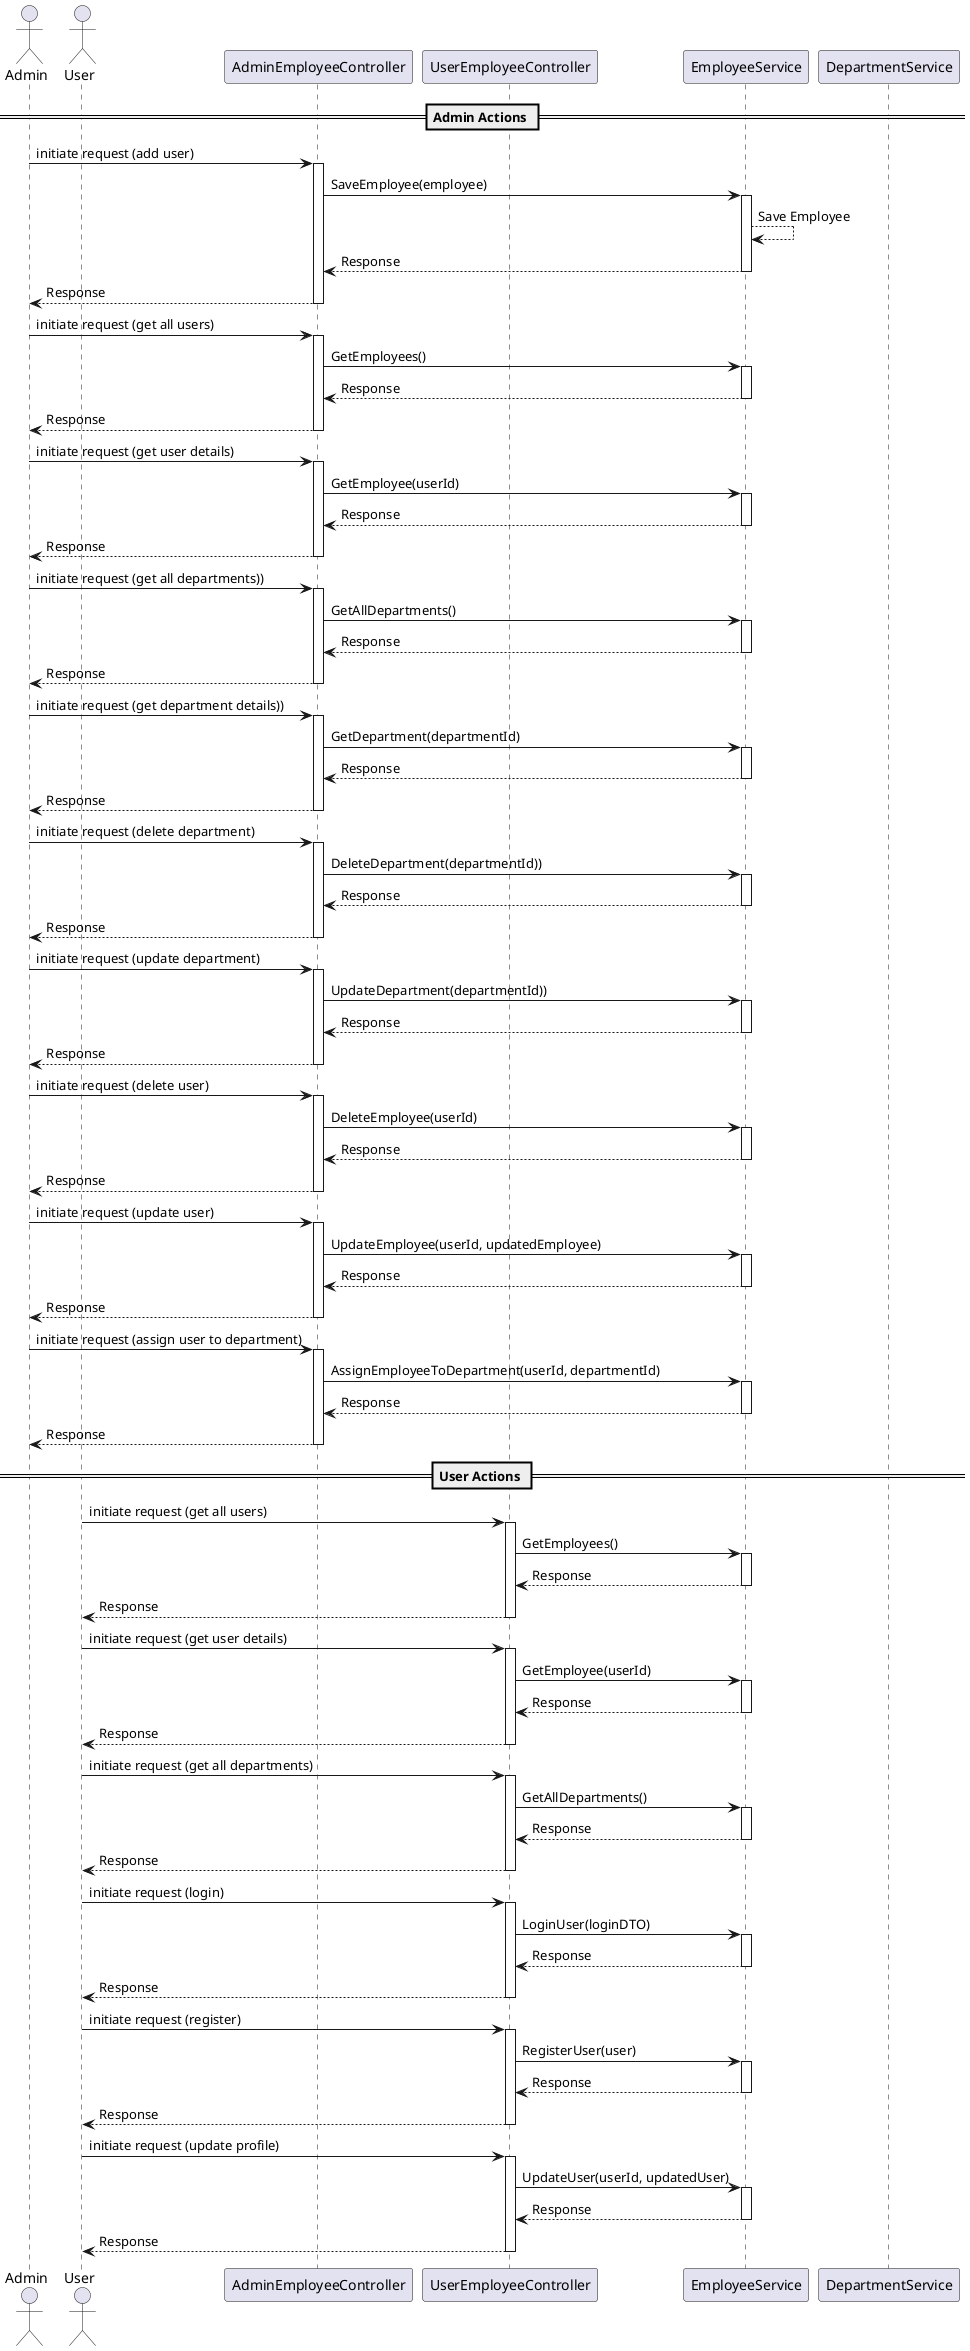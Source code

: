 @startuml
actor Admin
actor User

participant "AdminEmployeeController" as AdminController
participant "UserEmployeeController" as UserController
participant "EmployeeService" as EmpService
participant "DepartmentService" as DepService

== Admin Actions ==

Admin -> AdminController: initiate request (add user)
activate AdminController
AdminController -> EmpService: SaveEmployee(employee)
activate EmpService
EmpService --> EmpService: Save Employee
EmpService --> AdminController: Response
deactivate EmpService
AdminController --> Admin: Response
deactivate AdminController

Admin -> AdminController: initiate request (get all users)
activate AdminController
AdminController -> EmpService: GetEmployees()
activate EmpService
EmpService --> AdminController: Response
deactivate EmpService
AdminController --> Admin: Response
deactivate AdminController

Admin -> AdminController: initiate request (get user details)
activate AdminController
AdminController -> EmpService: GetEmployee(userId)
activate EmpService
EmpService --> AdminController: Response
deactivate EmpService
AdminController --> Admin: Response
deactivate AdminController

Admin -> AdminController: initiate request (get all departments))
activate AdminController
AdminController -> EmpService: GetAllDepartments()
activate EmpService
EmpService --> AdminController: Response
deactivate EmpService
AdminController --> Admin: Response
deactivate AdminController

Admin -> AdminController: initiate request (get department details))
activate AdminController
AdminController -> EmpService: GetDepartment(departmentId)
activate EmpService
EmpService --> AdminController: Response
deactivate EmpService
AdminController --> Admin: Response
deactivate AdminController

Admin -> AdminController: initiate request (delete department)
activate AdminController
AdminController -> EmpService: DeleteDepartment(departmentId))
activate EmpService
EmpService --> AdminController: Response
deactivate EmpService
AdminController --> Admin: Response
deactivate AdminController

Admin -> AdminController: initiate request (update department)
activate AdminController
AdminController -> EmpService: UpdateDepartment(departmentId))
activate EmpService
EmpService --> AdminController: Response
deactivate EmpService
AdminController --> Admin: Response
deactivate AdminController

Admin -> AdminController: initiate request (delete user)
activate AdminController
AdminController -> EmpService: DeleteEmployee(userId)
activate EmpService
EmpService --> AdminController: Response
deactivate EmpService
AdminController --> Admin: Response
deactivate AdminController

Admin -> AdminController: initiate request (update user)
activate AdminController
AdminController -> EmpService: UpdateEmployee(userId, updatedEmployee)
activate EmpService
EmpService --> AdminController: Response
deactivate EmpService
AdminController --> Admin: Response
deactivate AdminController

Admin -> AdminController: initiate request (assign user to department)
activate AdminController
AdminController -> EmpService: AssignEmployeeToDepartment(userId, departmentId)
activate EmpService
EmpService --> AdminController: Response
deactivate EmpService
AdminController --> Admin: Response
deactivate AdminController

== User Actions ==

User -> UserController: initiate request (get all users)
activate UserController
UserController -> EmpService: GetEmployees()
activate EmpService
EmpService --> UserController: Response
deactivate EmpService
UserController --> User: Response
deactivate UserController

User -> UserController: initiate request (get user details)
activate UserController
UserController -> EmpService: GetEmployee(userId)
activate EmpService
EmpService --> UserController: Response
deactivate EmpService
UserController --> User: Response
deactivate UserController

User -> UserController: initiate request (get all departments)
activate UserController
UserController -> EmpService: GetAllDepartments()
activate EmpService
EmpService --> UserController: Response
deactivate EmpService
UserController --> User: Response
deactivate UserController

User -> UserController: initiate request (login)
activate UserController
UserController -> EmpService: LoginUser(loginDTO)
activate EmpService
EmpService --> UserController: Response
deactivate EmpService
UserController --> User: Response
deactivate UserController

User -> UserController: initiate request (register)
activate UserController
UserController -> EmpService: RegisterUser(user)
activate EmpService
EmpService --> UserController: Response
deactivate EmpService
UserController --> User: Response
deactivate UserController

User -> UserController: initiate request (update profile)
activate UserController
UserController -> EmpService: UpdateUser(userId, updatedUser)
activate EmpService
EmpService --> UserController: Response
deactivate EmpService
UserController --> User: Response
deactivate UserController

@enduml
